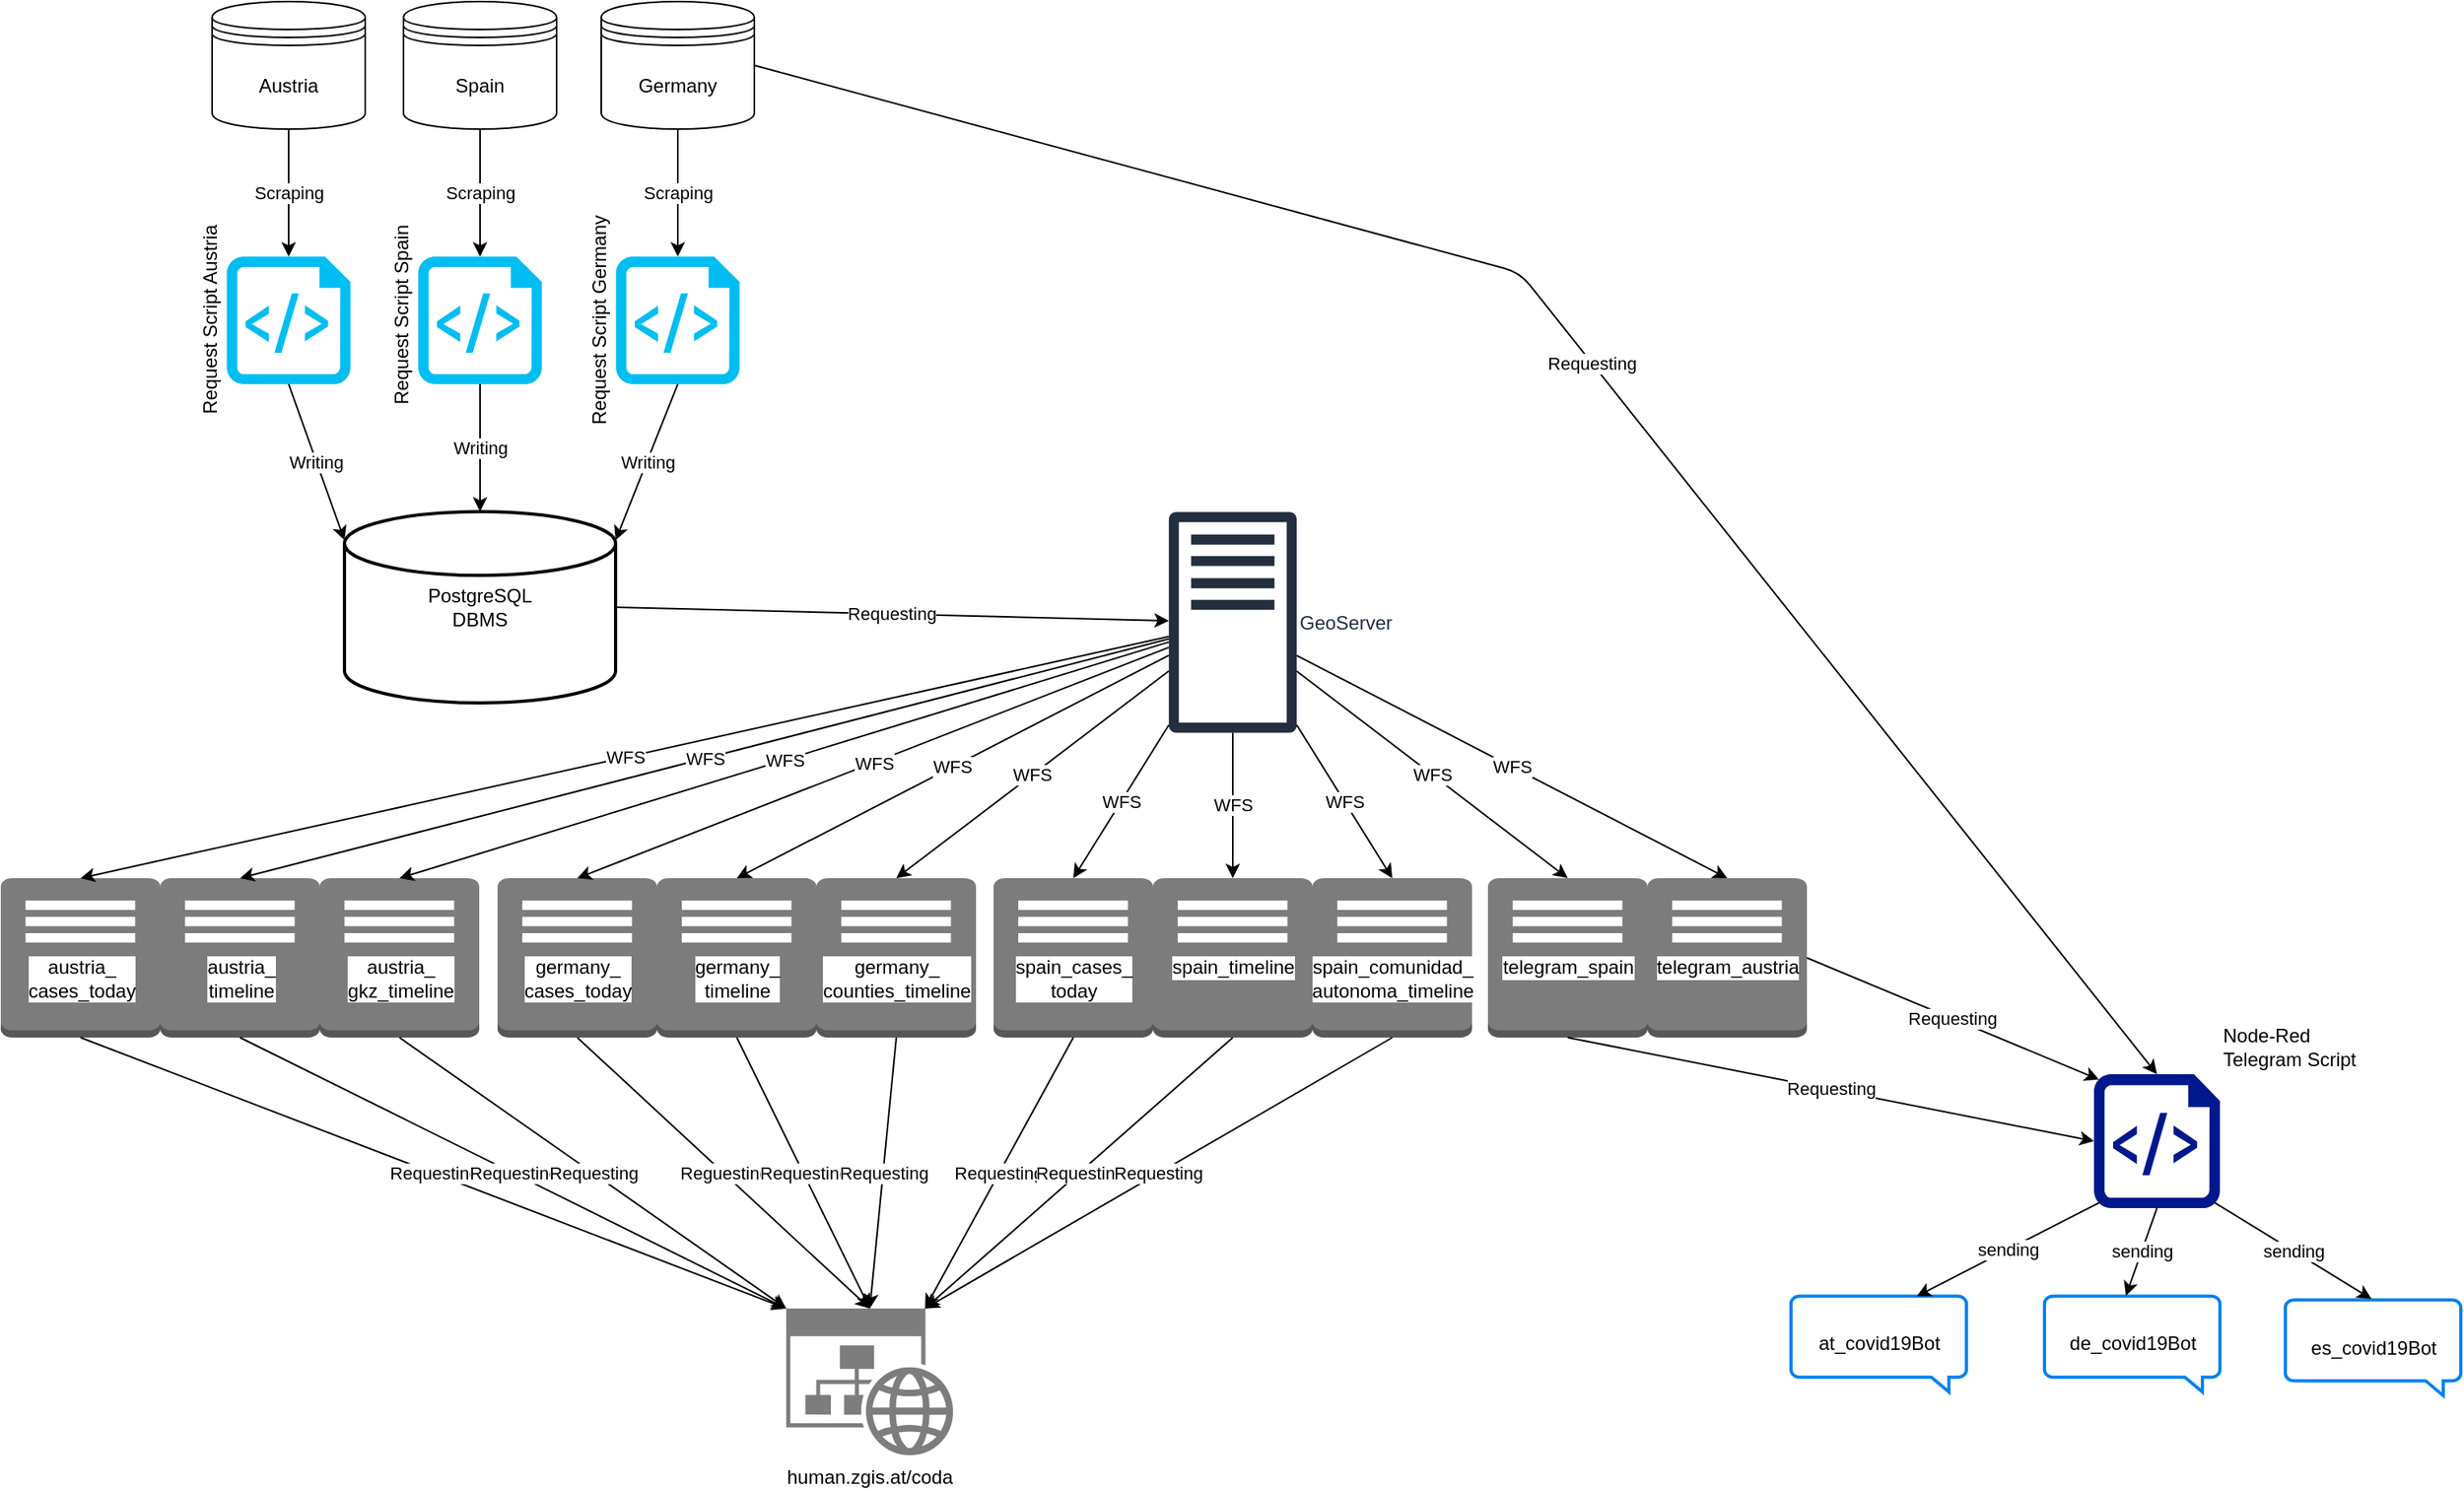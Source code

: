 <mxfile version="14.1.8" type="device"><diagram id="RhA0BdkDAxL6ALESE3pC" name="Seite-1"><mxGraphModel dx="3539" dy="2197" grid="1" gridSize="10" guides="1" tooltips="1" connect="1" arrows="1" fold="1" page="1" pageScale="1" pageWidth="1169" pageHeight="827" math="0" shadow="0"><root><mxCell id="0"/><mxCell id="1" parent="0"/><mxCell id="10KceuKp8fccSmGdJxbq-1" value="Austria" style="shape=datastore;whiteSpace=wrap;html=1;" vertex="1" parent="1"><mxGeometry x="110" y="-90" width="96" height="80" as="geometry"/></mxCell><mxCell id="10KceuKp8fccSmGdJxbq-2" value="Spain" style="shape=datastore;whiteSpace=wrap;html=1;" vertex="1" parent="1"><mxGeometry x="230" y="-90" width="96" height="80" as="geometry"/></mxCell><mxCell id="10KceuKp8fccSmGdJxbq-3" value="Germany" style="shape=datastore;whiteSpace=wrap;html=1;" vertex="1" parent="1"><mxGeometry x="354" y="-90" width="96" height="80" as="geometry"/></mxCell><mxCell id="10KceuKp8fccSmGdJxbq-4" value="PostgreSQL&lt;br&gt;DBMS" style="strokeWidth=2;html=1;shape=mxgraph.flowchart.database;whiteSpace=wrap;" vertex="1" parent="1"><mxGeometry x="193" y="230" width="170" height="120" as="geometry"/></mxCell><mxCell id="10KceuKp8fccSmGdJxbq-5" value="Request Script Austria" style="verticalLabelPosition=middle;html=1;verticalAlign=middle;align=right;strokeColor=none;fillColor=#00BEF2;shape=mxgraph.azure.script_file;pointerEvents=1;labelPosition=left;horizontal=0;spacing=0;spacingLeft=0;spacingBottom=-57;spacingTop=0;spacingRight=-19;" vertex="1" parent="1"><mxGeometry x="119.25" y="70" width="77.5" height="80" as="geometry"/></mxCell><mxCell id="10KceuKp8fccSmGdJxbq-6" value="Request Script Spain" style="verticalLabelPosition=middle;html=1;verticalAlign=middle;align=right;strokeColor=none;fillColor=#00BEF2;shape=mxgraph.azure.script_file;pointerEvents=1;horizontal=0;labelPosition=left;spacingBottom=-57;spacing=0;spacingRight=-19;" vertex="1" parent="1"><mxGeometry x="239.25" y="70" width="77.5" height="80" as="geometry"/></mxCell><mxCell id="10KceuKp8fccSmGdJxbq-7" value="Request Script Germany" style="verticalLabelPosition=middle;html=1;verticalAlign=middle;align=right;strokeColor=none;fillColor=#00BEF2;shape=mxgraph.azure.script_file;pointerEvents=1;horizontal=0;spacingBottom=-57;labelPosition=left;spacingRight=-25;spacing=0;" vertex="1" parent="1"><mxGeometry x="363.25" y="70" width="77.5" height="80" as="geometry"/></mxCell><mxCell id="10KceuKp8fccSmGdJxbq-11" value="Writing" style="endArrow=classic;html=1;exitX=0.5;exitY=1;exitDx=0;exitDy=0;exitPerimeter=0;entryX=0;entryY=0.15;entryDx=0;entryDy=0;entryPerimeter=0;" edge="1" parent="1" source="10KceuKp8fccSmGdJxbq-5" target="10KceuKp8fccSmGdJxbq-4"><mxGeometry width="50" height="50" relative="1" as="geometry"><mxPoint x="560" y="450" as="sourcePoint"/><mxPoint x="610" y="400" as="targetPoint"/></mxGeometry></mxCell><mxCell id="10KceuKp8fccSmGdJxbq-12" value="Writing" style="endArrow=classic;html=1;exitX=0.5;exitY=1;exitDx=0;exitDy=0;exitPerimeter=0;entryX=0.5;entryY=0;entryDx=0;entryDy=0;entryPerimeter=0;" edge="1" parent="1" source="10KceuKp8fccSmGdJxbq-6" target="10KceuKp8fccSmGdJxbq-4"><mxGeometry width="50" height="50" relative="1" as="geometry"><mxPoint x="560" y="450" as="sourcePoint"/><mxPoint x="610" y="400" as="targetPoint"/></mxGeometry></mxCell><mxCell id="10KceuKp8fccSmGdJxbq-13" value="Writing" style="endArrow=classic;html=1;exitX=0.5;exitY=1;exitDx=0;exitDy=0;exitPerimeter=0;entryX=1;entryY=0.15;entryDx=0;entryDy=0;entryPerimeter=0;" edge="1" parent="1" source="10KceuKp8fccSmGdJxbq-7" target="10KceuKp8fccSmGdJxbq-4"><mxGeometry width="50" height="50" relative="1" as="geometry"><mxPoint x="560" y="450" as="sourcePoint"/><mxPoint x="610" y="400" as="targetPoint"/></mxGeometry></mxCell><mxCell id="10KceuKp8fccSmGdJxbq-15" value="GeoServer" style="outlineConnect=0;fontColor=#232F3E;gradientColor=none;fillColor=#232F3E;strokeColor=none;dashed=0;verticalLabelPosition=middle;verticalAlign=middle;align=left;html=1;fontSize=12;fontStyle=0;aspect=fixed;pointerEvents=1;shape=mxgraph.aws4.traditional_server;labelPosition=right;" vertex="1" parent="1"><mxGeometry x="709.9" y="230" width="80.19" height="139" as="geometry"/></mxCell><mxCell id="10KceuKp8fccSmGdJxbq-17" value="telegram_austria" style="outlineConnect=0;dashed=0;verticalLabelPosition=middle;verticalAlign=middle;align=center;html=1;shape=mxgraph.aws3.traditional_server;fillColor=#7D7C7C;gradientColor=none;labelPosition=center;labelBackgroundColor=#ffffff;spacingTop=12;" vertex="1" parent="1"><mxGeometry x="1010" y="460" width="100" height="100" as="geometry"/></mxCell><mxCell id="10KceuKp8fccSmGdJxbq-18" value="human.zgis.at/coda" style="aspect=fixed;pointerEvents=1;shadow=0;dashed=0;html=1;strokeColor=none;labelPosition=center;verticalLabelPosition=bottom;verticalAlign=top;align=center;shape=mxgraph.mscae.enterprise.website_generic;fillColor=#7D7D7D;" vertex="1" parent="1"><mxGeometry x="470" y="730" width="104.83" height="92.25" as="geometry"/></mxCell><mxCell id="10KceuKp8fccSmGdJxbq-19" value="austria_&lt;br&gt;cases_today" style="outlineConnect=0;dashed=0;verticalLabelPosition=middle;verticalAlign=middle;align=center;html=1;shape=mxgraph.aws3.traditional_server;fillColor=#7D7C7C;gradientColor=none;labelBackgroundColor=#ffffff;spacingTop=25;labelPosition=center;" vertex="1" parent="1"><mxGeometry x="-22.5" y="460" width="100" height="100" as="geometry"/></mxCell><mxCell id="10KceuKp8fccSmGdJxbq-21" value="spain_comunidad_&lt;br&gt;autonoma_timeline" style="outlineConnect=0;dashed=0;verticalLabelPosition=middle;verticalAlign=middle;align=center;html=1;shape=mxgraph.aws3.traditional_server;fillColor=#7D7C7C;gradientColor=none;labelPosition=center;labelBackgroundColor=#ffffff;spacingTop=25;" vertex="1" parent="1"><mxGeometry x="800" y="460" width="100" height="100" as="geometry"/></mxCell><mxCell id="10KceuKp8fccSmGdJxbq-22" value="germany_&lt;br&gt;counties_timeline" style="outlineConnect=0;dashed=0;verticalLabelPosition=middle;verticalAlign=middle;align=center;html=1;shape=mxgraph.aws3.traditional_server;fillColor=#7D7C7C;gradientColor=none;labelPosition=center;labelBackgroundColor=#ffffff;spacingTop=25;" vertex="1" parent="1"><mxGeometry x="489" y="460" width="100" height="100" as="geometry"/></mxCell><mxCell id="10KceuKp8fccSmGdJxbq-23" value="spain_cases_&lt;br&gt;today" style="outlineConnect=0;dashed=0;verticalLabelPosition=middle;verticalAlign=middle;align=center;html=1;shape=mxgraph.aws3.traditional_server;fillColor=#7D7C7C;gradientColor=none;labelPosition=center;spacing=0;spacingTop=25;labelBackgroundColor=#ffffff;" vertex="1" parent="1"><mxGeometry x="600" y="460" width="100" height="100" as="geometry"/></mxCell><mxCell id="10KceuKp8fccSmGdJxbq-24" value="spain_timeline" style="outlineConnect=0;dashed=0;verticalLabelPosition=middle;verticalAlign=middle;align=center;html=1;shape=mxgraph.aws3.traditional_server;fillColor=#7D7C7C;gradientColor=none;labelPosition=center;labelBackgroundColor=#ffffff;spacingTop=12;" vertex="1" parent="1"><mxGeometry x="700" y="460" width="100" height="100" as="geometry"/></mxCell><mxCell id="10KceuKp8fccSmGdJxbq-25" value="austria_&lt;br&gt;timeline" style="outlineConnect=0;dashed=0;verticalLabelPosition=middle;verticalAlign=middle;align=center;html=1;shape=mxgraph.aws3.traditional_server;fillColor=#7D7C7C;gradientColor=none;labelBackgroundColor=#ffffff;labelPosition=center;spacingTop=25;" vertex="1" parent="1"><mxGeometry x="77.5" y="460" width="100" height="100" as="geometry"/></mxCell><mxCell id="10KceuKp8fccSmGdJxbq-26" value="austria_&lt;br&gt;gkz_timeline" style="outlineConnect=0;dashed=0;verticalLabelPosition=middle;verticalAlign=middle;align=center;html=1;shape=mxgraph.aws3.traditional_server;fillColor=#7D7C7C;gradientColor=none;labelBackgroundColor=#ffffff;labelPosition=center;spacingTop=25;" vertex="1" parent="1"><mxGeometry x="177.5" y="460" width="100" height="100" as="geometry"/></mxCell><mxCell id="10KceuKp8fccSmGdJxbq-27" value="germany_&lt;br&gt;cases_today" style="outlineConnect=0;dashed=0;verticalLabelPosition=middle;verticalAlign=middle;align=center;html=1;shape=mxgraph.aws3.traditional_server;fillColor=#7D7C7C;gradientColor=none;labelBackgroundColor=#ffffff;labelPosition=center;spacingTop=25;" vertex="1" parent="1"><mxGeometry x="289" y="460" width="100" height="100" as="geometry"/></mxCell><mxCell id="10KceuKp8fccSmGdJxbq-28" value="germany_&lt;br&gt;timeline" style="outlineConnect=0;dashed=0;verticalLabelPosition=middle;verticalAlign=middle;align=center;html=1;shape=mxgraph.aws3.traditional_server;fillColor=#7D7C7C;gradientColor=none;labelBackgroundColor=#ffffff;labelPosition=center;spacingTop=25;" vertex="1" parent="1"><mxGeometry x="389" y="460" width="100" height="100" as="geometry"/></mxCell><mxCell id="10KceuKp8fccSmGdJxbq-29" value="at_covid19Bot" style="html=1;verticalLabelPosition=middle;align=center;labelBackgroundColor=none;verticalAlign=middle;strokeWidth=2;strokeColor=#0080F0;shadow=0;dashed=0;shape=mxgraph.ios7.icons.message;labelPosition=center;" vertex="1" parent="1"><mxGeometry x="1100" y="722.31" width="110" height="60" as="geometry"/></mxCell><mxCell id="10KceuKp8fccSmGdJxbq-30" value="telegram_spain" style="outlineConnect=0;dashed=0;verticalLabelPosition=middle;verticalAlign=middle;align=center;html=1;shape=mxgraph.aws3.traditional_server;fillColor=#7D7C7C;gradientColor=none;labelPosition=center;labelBackgroundColor=#ffffff;spacingTop=12;" vertex="1" parent="1"><mxGeometry x="910" y="460" width="100" height="100" as="geometry"/></mxCell><mxCell id="10KceuKp8fccSmGdJxbq-31" value="Requesting" style="endArrow=classic;html=1;exitX=1;exitY=0.5;exitDx=0;exitDy=0;entryX=0.5;entryY=0;entryDx=0;entryDy=0;entryPerimeter=0;" edge="1" parent="1" source="10KceuKp8fccSmGdJxbq-3" target="10KceuKp8fccSmGdJxbq-38"><mxGeometry width="50" height="50" relative="1" as="geometry"><mxPoint x="353.75" y="250" as="sourcePoint"/><mxPoint x="945" y="520" as="targetPoint"/><Array as="points"><mxPoint x="930" y="80"/></Array></mxGeometry></mxCell><mxCell id="10KceuKp8fccSmGdJxbq-32" value="de_covid19Bot" style="html=1;verticalLabelPosition=middle;align=center;labelBackgroundColor=none;verticalAlign=middle;strokeWidth=2;strokeColor=#0080F0;shadow=0;dashed=0;shape=mxgraph.ios7.icons.message;labelPosition=center;" vertex="1" parent="1"><mxGeometry x="1258.96" y="722.31" width="110" height="60" as="geometry"/></mxCell><mxCell id="10KceuKp8fccSmGdJxbq-33" value="es_covid19Bot" style="html=1;verticalLabelPosition=middle;align=center;labelBackgroundColor=none;verticalAlign=middle;strokeWidth=2;strokeColor=#0080F0;shadow=0;dashed=0;shape=mxgraph.ios7.icons.message;labelPosition=center;" vertex="1" parent="1"><mxGeometry x="1410" y="724.62" width="110" height="60" as="geometry"/></mxCell><mxCell id="10KceuKp8fccSmGdJxbq-34" value="Scraping" style="endArrow=classic;html=1;exitX=0.5;exitY=1;exitDx=0;exitDy=0;entryX=0.5;entryY=0;entryDx=0;entryDy=0;entryPerimeter=0;" edge="1" parent="1" source="10KceuKp8fccSmGdJxbq-1" target="10KceuKp8fccSmGdJxbq-5"><mxGeometry width="50" height="50" relative="1" as="geometry"><mxPoint x="163.75" y="250" as="sourcePoint"/><mxPoint x="230" y="349" as="targetPoint"/></mxGeometry></mxCell><mxCell id="10KceuKp8fccSmGdJxbq-35" value="Scraping" style="endArrow=classic;html=1;exitX=0.5;exitY=1;exitDx=0;exitDy=0;entryX=0.5;entryY=0;entryDx=0;entryDy=0;entryPerimeter=0;" edge="1" parent="1" source="10KceuKp8fccSmGdJxbq-2" target="10KceuKp8fccSmGdJxbq-6"><mxGeometry width="50" height="50" relative="1" as="geometry"><mxPoint x="130" y="130" as="sourcePoint"/><mxPoint x="163.75" y="200" as="targetPoint"/></mxGeometry></mxCell><mxCell id="10KceuKp8fccSmGdJxbq-36" value="Scraping" style="endArrow=classic;html=1;exitX=0.5;exitY=1;exitDx=0;exitDy=0;entryX=0.5;entryY=0;entryDx=0;entryDy=0;entryPerimeter=0;" edge="1" parent="1" source="10KceuKp8fccSmGdJxbq-3" target="10KceuKp8fccSmGdJxbq-7"><mxGeometry width="50" height="50" relative="1" as="geometry"><mxPoint x="260" y="130" as="sourcePoint"/><mxPoint x="260.75" y="200" as="targetPoint"/></mxGeometry></mxCell><mxCell id="10KceuKp8fccSmGdJxbq-38" value="Node-Red&lt;br&gt;Telegram Script" style="aspect=fixed;pointerEvents=1;shadow=0;dashed=0;html=1;strokeColor=none;labelPosition=right;verticalLabelPosition=top;verticalAlign=bottom;align=left;fillColor=#00188D;shape=mxgraph.azure.script_file;direction=east;" vertex="1" parent="1"><mxGeometry x="1290" y="583" width="78.96" height="84" as="geometry"/></mxCell><mxCell id="10KceuKp8fccSmGdJxbq-39" value="WFS" style="endArrow=classic;html=1;entryX=0.5;entryY=0;entryDx=0;entryDy=0;entryPerimeter=0;" edge="1" parent="1" source="10KceuKp8fccSmGdJxbq-15" target="10KceuKp8fccSmGdJxbq-26"><mxGeometry width="50" height="50" relative="1" as="geometry"><mxPoint x="350" y="430" as="sourcePoint"/><mxPoint x="290" y="349" as="targetPoint"/></mxGeometry></mxCell><mxCell id="10KceuKp8fccSmGdJxbq-40" value="WFS" style="endArrow=classic;html=1;entryX=0.5;entryY=0;entryDx=0;entryDy=0;entryPerimeter=0;" edge="1" parent="1" source="10KceuKp8fccSmGdJxbq-15" target="10KceuKp8fccSmGdJxbq-25"><mxGeometry width="50" height="50" relative="1" as="geometry"><mxPoint x="350" y="440" as="sourcePoint"/><mxPoint x="300" y="359" as="targetPoint"/></mxGeometry></mxCell><mxCell id="10KceuKp8fccSmGdJxbq-41" value="WFS" style="endArrow=classic;html=1;entryX=0.5;entryY=0;entryDx=0;entryDy=0;entryPerimeter=0;" edge="1" parent="1" source="10KceuKp8fccSmGdJxbq-15" target="10KceuKp8fccSmGdJxbq-19"><mxGeometry width="50" height="50" relative="1" as="geometry"><mxPoint x="390" y="381.707" as="sourcePoint"/><mxPoint x="105" y="530" as="targetPoint"/></mxGeometry></mxCell><mxCell id="10KceuKp8fccSmGdJxbq-42" value="sending" style="endArrow=classic;html=1;exitX=0.04;exitY=0.96;exitDx=0;exitDy=0;exitPerimeter=0;entryX=0.717;entryY=0;entryDx=0;entryDy=0;entryPerimeter=0;" edge="1" parent="1" source="10KceuKp8fccSmGdJxbq-38" target="10KceuKp8fccSmGdJxbq-29"><mxGeometry width="50" height="50" relative="1" as="geometry"><mxPoint x="353.75" y="250" as="sourcePoint"/><mxPoint x="720" y="672" as="targetPoint"/></mxGeometry></mxCell><mxCell id="10KceuKp8fccSmGdJxbq-43" value="sending" style="endArrow=classic;html=1;exitX=0.5;exitY=1;exitDx=0;exitDy=0;exitPerimeter=0;entryX=0.464;entryY=-0.005;entryDx=0;entryDy=0;entryPerimeter=0;" edge="1" parent="1" source="10KceuKp8fccSmGdJxbq-38" target="10KceuKp8fccSmGdJxbq-32"><mxGeometry width="50" height="50" relative="1" as="geometry"><mxPoint x="834.88" y="682" as="sourcePoint"/><mxPoint x="798.01" y="730" as="targetPoint"/></mxGeometry></mxCell><mxCell id="10KceuKp8fccSmGdJxbq-44" value="sending" style="endArrow=classic;html=1;exitX=0.96;exitY=0.96;exitDx=0;exitDy=0;exitPerimeter=0;entryX=0.491;entryY=-0.01;entryDx=0;entryDy=0;entryPerimeter=0;" edge="1" parent="1" source="10KceuKp8fccSmGdJxbq-38" target="10KceuKp8fccSmGdJxbq-33"><mxGeometry width="50" height="50" relative="1" as="geometry"><mxPoint x="856.5" y="684" as="sourcePoint"/><mxPoint x="862" y="726.997" as="targetPoint"/></mxGeometry></mxCell><mxCell id="10KceuKp8fccSmGdJxbq-45" value="Requesting" style="endArrow=classic;html=1;exitX=1;exitY=0.5;exitDx=0;exitDy=0;exitPerimeter=0;entryX=0.04;entryY=0.04;entryDx=0;entryDy=0;entryPerimeter=0;" edge="1" parent="1" source="10KceuKp8fccSmGdJxbq-17" target="10KceuKp8fccSmGdJxbq-38"><mxGeometry width="50" height="50" relative="1" as="geometry"><mxPoint x="834.88" y="682" as="sourcePoint"/><mxPoint x="798.01" y="730" as="targetPoint"/></mxGeometry></mxCell><mxCell id="10KceuKp8fccSmGdJxbq-46" value="Requesting" style="endArrow=classic;html=1;exitX=0.5;exitY=1;exitDx=0;exitDy=0;exitPerimeter=0;entryX=0;entryY=0.5;entryDx=0;entryDy=0;entryPerimeter=0;" edge="1" parent="1" source="10KceuKp8fccSmGdJxbq-30" target="10KceuKp8fccSmGdJxbq-38"><mxGeometry width="50" height="50" relative="1" as="geometry"><mxPoint x="775.57" y="591.74" as="sourcePoint"/><mxPoint x="834.88" y="636" as="targetPoint"/></mxGeometry></mxCell><mxCell id="10KceuKp8fccSmGdJxbq-47" value="Requesting" style="endArrow=classic;html=1;exitX=0.5;exitY=1;exitDx=0;exitDy=0;exitPerimeter=0;entryX=0;entryY=0;entryDx=0;entryDy=0;entryPerimeter=0;" edge="1" parent="1" source="10KceuKp8fccSmGdJxbq-19" target="10KceuKp8fccSmGdJxbq-18"><mxGeometry width="50" height="50" relative="1" as="geometry"><mxPoint x="560" y="450" as="sourcePoint"/><mxPoint x="610" y="400" as="targetPoint"/></mxGeometry></mxCell><mxCell id="10KceuKp8fccSmGdJxbq-48" value="Requesting" style="endArrow=classic;html=1;exitX=0.5;exitY=1;exitDx=0;exitDy=0;exitPerimeter=0;entryX=0;entryY=0;entryDx=0;entryDy=0;entryPerimeter=0;" edge="1" parent="1" source="10KceuKp8fccSmGdJxbq-25" target="10KceuKp8fccSmGdJxbq-18"><mxGeometry width="50" height="50" relative="1" as="geometry"><mxPoint x="56.75" y="593" as="sourcePoint"/><mxPoint x="399" y="717.75" as="targetPoint"/></mxGeometry></mxCell><mxCell id="10KceuKp8fccSmGdJxbq-49" value="Requesting" style="endArrow=classic;html=1;exitX=0.5;exitY=1;exitDx=0;exitDy=0;exitPerimeter=0;entryX=0;entryY=0;entryDx=0;entryDy=0;entryPerimeter=0;" edge="1" parent="1" source="10KceuKp8fccSmGdJxbq-26" target="10KceuKp8fccSmGdJxbq-18"><mxGeometry width="50" height="50" relative="1" as="geometry"><mxPoint x="105" y="593" as="sourcePoint"/><mxPoint x="399" y="717.75" as="targetPoint"/></mxGeometry></mxCell><mxCell id="10KceuKp8fccSmGdJxbq-50" value="Reguesting" style="endArrow=classic;html=1;exitX=0.5;exitY=1;exitDx=0;exitDy=0;exitPerimeter=0;entryX=0.5;entryY=0;entryDx=0;entryDy=0;entryPerimeter=0;" edge="1" parent="1" source="10KceuKp8fccSmGdJxbq-27" target="10KceuKp8fccSmGdJxbq-18"><mxGeometry width="50" height="50" relative="1" as="geometry"><mxPoint x="115" y="603" as="sourcePoint"/><mxPoint x="409" y="727.75" as="targetPoint"/></mxGeometry></mxCell><mxCell id="10KceuKp8fccSmGdJxbq-51" value="Requesting" style="endArrow=classic;html=1;exitX=0.5;exitY=1;exitDx=0;exitDy=0;exitPerimeter=0;entryX=0.5;entryY=0;entryDx=0;entryDy=0;entryPerimeter=0;" edge="1" parent="1" source="10KceuKp8fccSmGdJxbq-28" target="10KceuKp8fccSmGdJxbq-18"><mxGeometry width="50" height="50" relative="1" as="geometry"><mxPoint x="255" y="593" as="sourcePoint"/><mxPoint x="424" y="717.75" as="targetPoint"/></mxGeometry></mxCell><mxCell id="10KceuKp8fccSmGdJxbq-52" value="Requesting" style="endArrow=classic;html=1;exitX=0.5;exitY=1;exitDx=0;exitDy=0;exitPerimeter=0;entryX=0.5;entryY=0;entryDx=0;entryDy=0;entryPerimeter=0;" edge="1" parent="1" source="10KceuKp8fccSmGdJxbq-22" target="10KceuKp8fccSmGdJxbq-18"><mxGeometry width="50" height="50" relative="1" as="geometry"><mxPoint x="305" y="593" as="sourcePoint"/><mxPoint x="424" y="717.75" as="targetPoint"/></mxGeometry></mxCell><mxCell id="10KceuKp8fccSmGdJxbq-53" value="Requesting" style="endArrow=classic;html=1;exitX=0.5;exitY=1;exitDx=0;exitDy=0;exitPerimeter=0;entryX=0.83;entryY=0;entryDx=0;entryDy=0;entryPerimeter=0;" edge="1" parent="1" source="10KceuKp8fccSmGdJxbq-23" target="10KceuKp8fccSmGdJxbq-18"><mxGeometry width="50" height="50" relative="1" as="geometry"><mxPoint x="315" y="603" as="sourcePoint"/><mxPoint x="434" y="727.75" as="targetPoint"/></mxGeometry></mxCell><mxCell id="10KceuKp8fccSmGdJxbq-54" value="Requesting" style="endArrow=classic;html=1;exitX=0.5;exitY=1;exitDx=0;exitDy=0;exitPerimeter=0;entryX=0.83;entryY=0;entryDx=0;entryDy=0;entryPerimeter=0;" edge="1" parent="1" source="10KceuKp8fccSmGdJxbq-24" target="10KceuKp8fccSmGdJxbq-18"><mxGeometry width="50" height="50" relative="1" as="geometry"><mxPoint x="325" y="613" as="sourcePoint"/><mxPoint x="444" y="737.75" as="targetPoint"/></mxGeometry></mxCell><mxCell id="10KceuKp8fccSmGdJxbq-55" value="Requesting" style="endArrow=classic;html=1;exitX=0.5;exitY=1;exitDx=0;exitDy=0;exitPerimeter=0;entryX=0.83;entryY=0;entryDx=0;entryDy=0;entryPerimeter=0;" edge="1" parent="1" source="10KceuKp8fccSmGdJxbq-21" target="10KceuKp8fccSmGdJxbq-18"><mxGeometry width="50" height="50" relative="1" as="geometry"><mxPoint x="335" y="623" as="sourcePoint"/><mxPoint x="454" y="747.75" as="targetPoint"/></mxGeometry></mxCell><mxCell id="10KceuKp8fccSmGdJxbq-56" value="WFS" style="endArrow=classic;html=1;entryX=0.5;entryY=0;entryDx=0;entryDy=0;entryPerimeter=0;" edge="1" parent="1" source="10KceuKp8fccSmGdJxbq-15" target="10KceuKp8fccSmGdJxbq-27"><mxGeometry width="50" height="50" relative="1" as="geometry"><mxPoint x="520" y="350" as="sourcePoint"/><mxPoint x="155" y="530" as="targetPoint"/></mxGeometry></mxCell><mxCell id="10KceuKp8fccSmGdJxbq-57" value="WFS" style="endArrow=classic;html=1;entryX=0.5;entryY=0;entryDx=0;entryDy=0;entryPerimeter=0;" edge="1" parent="1" source="10KceuKp8fccSmGdJxbq-15" target="10KceuKp8fccSmGdJxbq-28"><mxGeometry width="50" height="50" relative="1" as="geometry"><mxPoint x="500" y="410" as="sourcePoint"/><mxPoint x="255" y="530" as="targetPoint"/></mxGeometry></mxCell><mxCell id="10KceuKp8fccSmGdJxbq-58" value="WFS" style="endArrow=classic;html=1;entryX=0.5;entryY=0;entryDx=0;entryDy=0;entryPerimeter=0;" edge="1" parent="1" source="10KceuKp8fccSmGdJxbq-15" target="10KceuKp8fccSmGdJxbq-22"><mxGeometry width="50" height="50" relative="1" as="geometry"><mxPoint x="419.98" y="420.019" as="sourcePoint"/><mxPoint x="265" y="540" as="targetPoint"/></mxGeometry></mxCell><mxCell id="10KceuKp8fccSmGdJxbq-59" value="WFS" style="endArrow=classic;html=1;entryX=0.5;entryY=0;entryDx=0;entryDy=0;entryPerimeter=0;" edge="1" parent="1" source="10KceuKp8fccSmGdJxbq-15" target="10KceuKp8fccSmGdJxbq-23"><mxGeometry width="50" height="50" relative="1" as="geometry"><mxPoint x="429.98" y="430.019" as="sourcePoint"/><mxPoint x="275" y="550" as="targetPoint"/></mxGeometry></mxCell><mxCell id="10KceuKp8fccSmGdJxbq-60" value="WFS" style="endArrow=classic;html=1;entryX=0.5;entryY=0;entryDx=0;entryDy=0;entryPerimeter=0;" edge="1" parent="1" source="10KceuKp8fccSmGdJxbq-15" target="10KceuKp8fccSmGdJxbq-24"><mxGeometry width="50" height="50" relative="1" as="geometry"><mxPoint x="421.312" y="408.628" as="sourcePoint"/><mxPoint x="449" y="530" as="targetPoint"/></mxGeometry></mxCell><mxCell id="10KceuKp8fccSmGdJxbq-61" value="WFS" style="endArrow=classic;html=1;entryX=0.5;entryY=0;entryDx=0;entryDy=0;entryPerimeter=0;" edge="1" parent="1" source="10KceuKp8fccSmGdJxbq-15" target="10KceuKp8fccSmGdJxbq-21"><mxGeometry width="50" height="50" relative="1" as="geometry"><mxPoint x="431.312" y="418.628" as="sourcePoint"/><mxPoint x="459" y="540" as="targetPoint"/></mxGeometry></mxCell><mxCell id="10KceuKp8fccSmGdJxbq-62" value="WFS" style="endArrow=classic;html=1;entryX=0.5;entryY=0;entryDx=0;entryDy=0;entryPerimeter=0;" edge="1" parent="1" source="10KceuKp8fccSmGdJxbq-15" target="10KceuKp8fccSmGdJxbq-30"><mxGeometry width="50" height="50" relative="1" as="geometry"><mxPoint x="441.312" y="428.628" as="sourcePoint"/><mxPoint x="469" y="550" as="targetPoint"/></mxGeometry></mxCell><mxCell id="10KceuKp8fccSmGdJxbq-63" value="WFS" style="endArrow=classic;html=1;entryX=0.5;entryY=0;entryDx=0;entryDy=0;entryPerimeter=0;" edge="1" parent="1" source="10KceuKp8fccSmGdJxbq-15" target="10KceuKp8fccSmGdJxbq-17"><mxGeometry width="50" height="50" relative="1" as="geometry"><mxPoint x="451.312" y="438.628" as="sourcePoint"/><mxPoint x="479" y="560" as="targetPoint"/></mxGeometry></mxCell><mxCell id="10KceuKp8fccSmGdJxbq-69" value="Requesting" style="endArrow=classic;html=1;exitX=1;exitY=0.5;exitDx=0;exitDy=0;exitPerimeter=0;" edge="1" parent="1" source="10KceuKp8fccSmGdJxbq-4" target="10KceuKp8fccSmGdJxbq-15"><mxGeometry width="50" height="50" relative="1" as="geometry"><mxPoint x="500" y="370" as="sourcePoint"/><mxPoint x="550" y="320" as="targetPoint"/></mxGeometry></mxCell></root></mxGraphModel></diagram></mxfile>